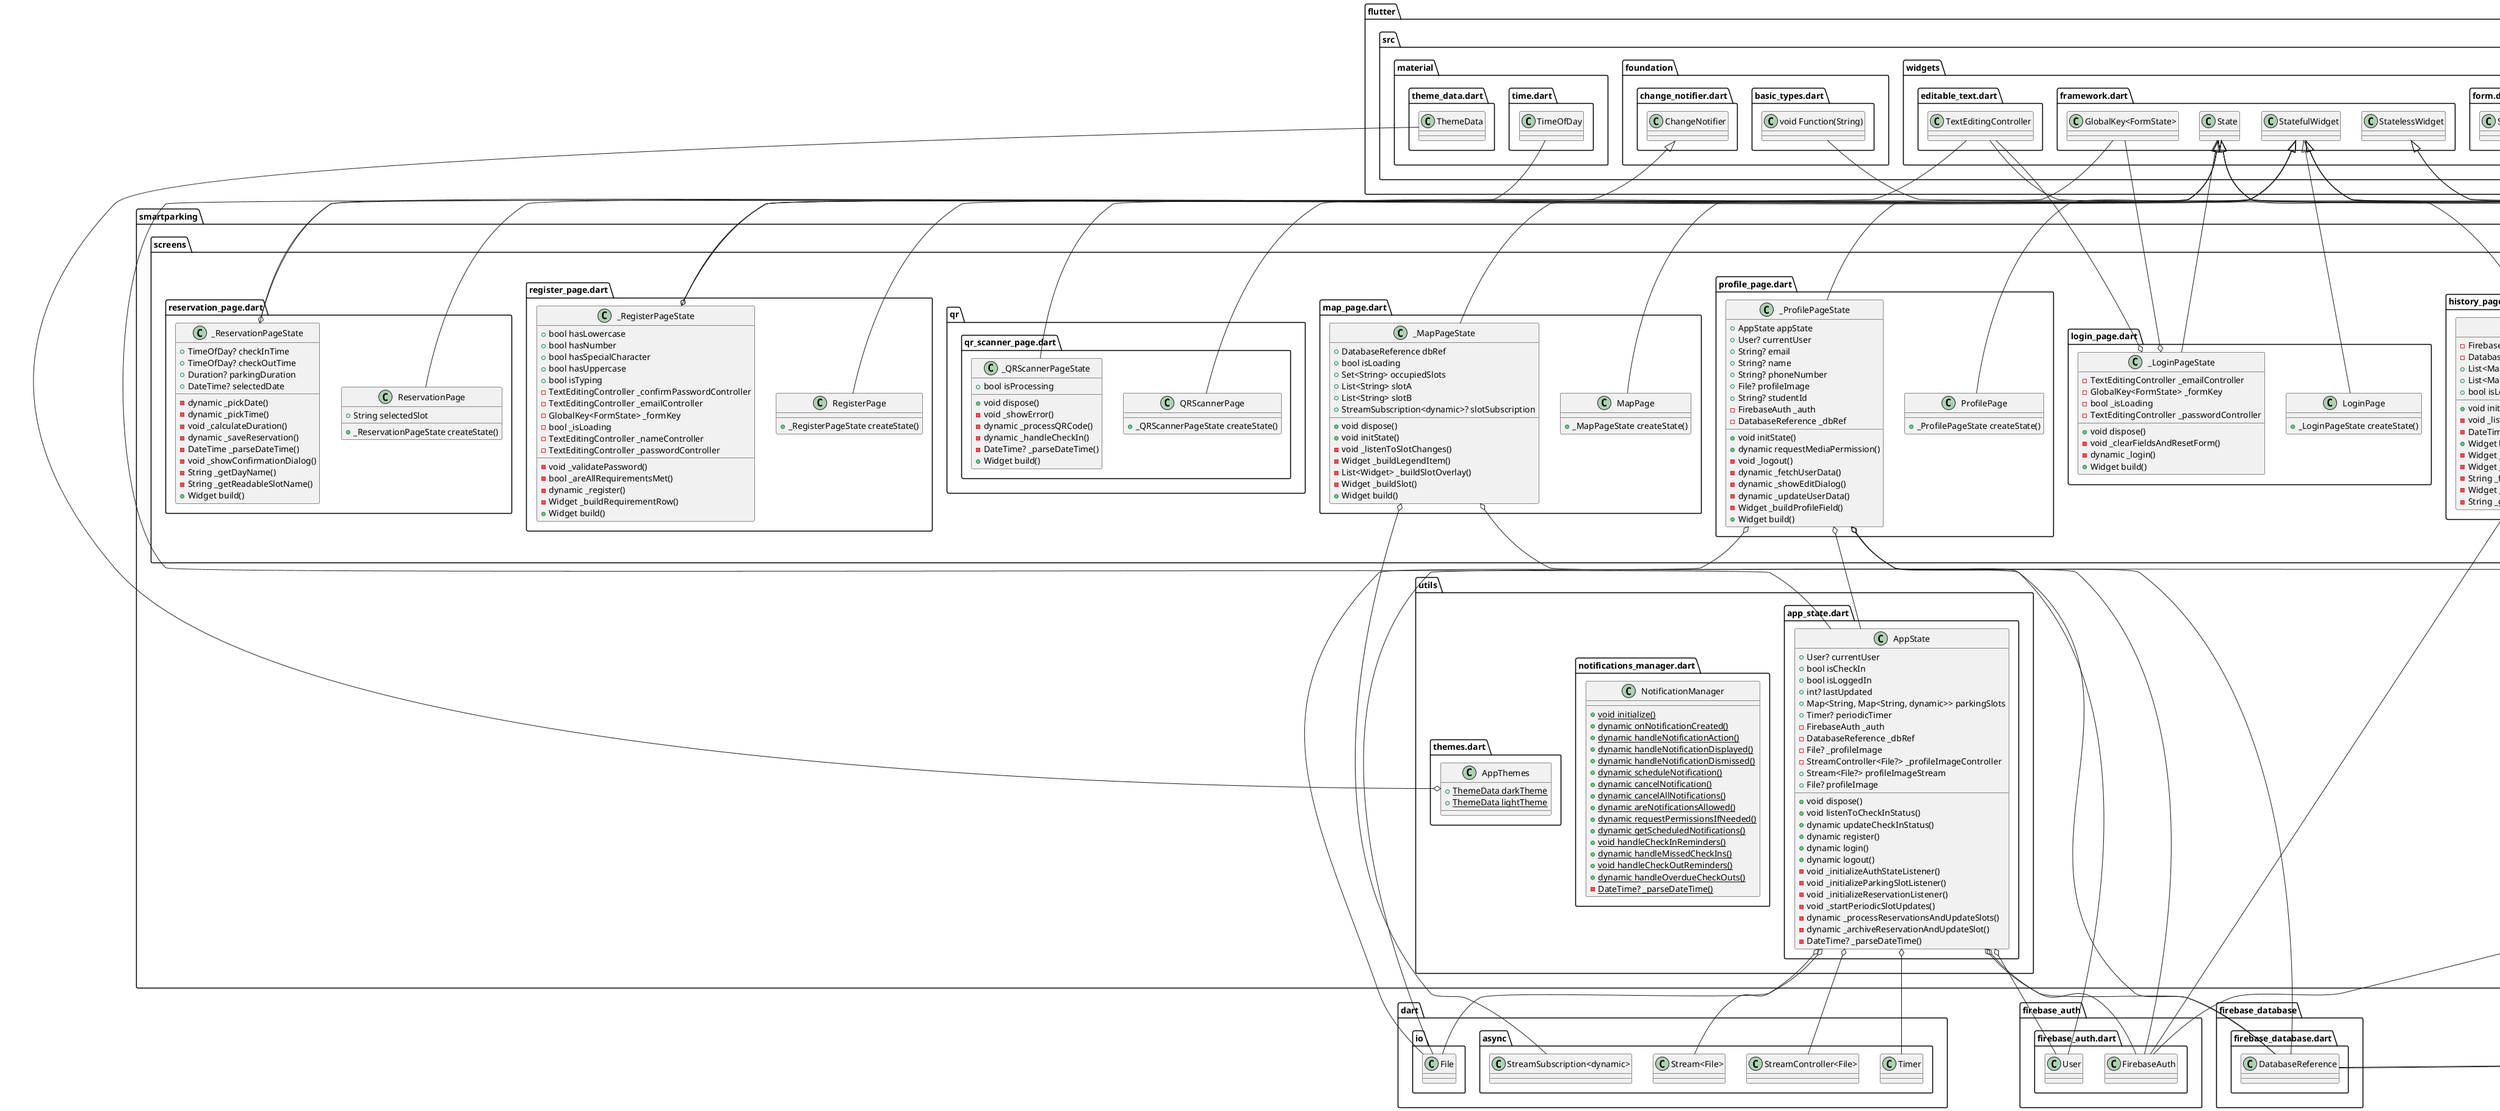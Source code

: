 @startuml
set namespaceSeparator ::

class "smartparking::firebase_options.dart::DefaultFirebaseOptions" {
  {static} +FirebaseOptions android
  {static} +FirebaseOptions currentPlatform
}

"smartparking::firebase_options.dart::DefaultFirebaseOptions" o-- "firebase_core_platform_interface::firebase_core_platform_interface.dart::FirebaseOptions"

class "smartparking::main.dart::SmartParkingApp" {
  +Widget build()
}

"flutter::src::widgets::framework.dart::StatelessWidget" <|-- "smartparking::main.dart::SmartParkingApp"

class "smartparking::models::slot_layout_config.dart::SlotLayoutConfig" {
  +double topOffset
  +double leftShiftFactor
  +double distanceReductionFactor
  +double horizontalSpacingFactor
  +double buttonReductionFactor
}

class "smartparking::screens::active_reservations_page.dart::ActiveReservationsPage" {
  +_ActiveReservationsPageState createState()
}

"flutter::src::widgets::framework.dart::StatefulWidget" <|-- "smartparking::screens::active_reservations_page.dart::ActiveReservationsPage"

class "smartparking::screens::active_reservations_page.dart::_ActiveReservationsPageState" {
  +bool isLoading
  +Map<String, dynamic>? regularCheckIn
  +List<Map<String, dynamic>> reservations
  -FirebaseAuth _auth
  -DatabaseReference _dbRef
  +void initState()
  -void _listenToReservations()
  -dynamic _showExtendDialog()
  -dynamic _isSlotAvailable()
  -void _listenToRegularCheckIn()
  -dynamic _extendReservation()
  -dynamic _checkReservationConflict()
  -dynamic _cancelReservation()
  -DateTime? _parseDateTime()
  -Widget _buildReservationCard()
  +Widget build()
}

"smartparking::screens::active_reservations_page.dart::_ActiveReservationsPageState" o-- "firebase_auth::firebase_auth.dart::FirebaseAuth"
"smartparking::screens::active_reservations_page.dart::_ActiveReservationsPageState" o-- "firebase_database::firebase_database.dart::DatabaseReference"
"flutter::src::widgets::framework.dart::State" <|-- "smartparking::screens::active_reservations_page.dart::_ActiveReservationsPageState"

class "smartparking::screens::dashboard_page.dart::DashboardPage" {
  +_DashboardPageState createState()
}

"flutter::src::widgets::framework.dart::StatefulWidget" <|-- "smartparking::screens::dashboard_page.dart::DashboardPage"

class "smartparking::screens::dashboard_page.dart::_DashboardPageState" {
  +Map<String, dynamic>? activeReservation
  +int availableSlots
  +String? firstName
  +int occupiedSlots
  +File? profileImage
  +bool showNotification
  +int totalSlots
  +void initState()
  -void _listenToUserName()
  -void _listenToUserInfo()
  -dynamic _loadProfileImage()
  -void _listenToActiveReservation()
  -void _listenToSlotData()
  -bool _shouldShowNotification()
  -Widget _buildNotificationBanner()
  -String _getReadableSlotName()
  -DateTime? _parseDateTime()
  -Widget _buildMetricCard()
  +Widget build()
}

"smartparking::screens::dashboard_page.dart::_DashboardPageState" o-- "dart::io::File"
"flutter::src::widgets::framework.dart::State" <|-- "smartparking::screens::dashboard_page.dart::_DashboardPageState"

class "smartparking::screens::history_page.dart::HistoryPage" {
  +_HistoryPageState createState()
}

"flutter::src::widgets::framework.dart::StatefulWidget" <|-- "smartparking::screens::history_page.dart::HistoryPage"

class "smartparking::screens::history_page.dart::_HistoryPageState" {
  -FirebaseAuth _auth
  -DatabaseReference _dbRef
  +List<Map<String, dynamic>> reservationHistory
  +List<Map<String, dynamic>> regularCheckOutHistory
  +bool isLoading
  +void initState()
  -void _listenToHistory()
  -DateTime? _parseDateTime()
  +Widget build()
  -Widget _buildReservationCard()
  -Widget _buildRegularCheckOutCard()
  -String _formatDateTime()
  -Widget _buildStatusTag()
  -String _getReadableSlotName()
}

"smartparking::screens::history_page.dart::_HistoryPageState" o-- "firebase_auth::firebase_auth.dart::FirebaseAuth"
"smartparking::screens::history_page.dart::_HistoryPageState" o-- "firebase_database::firebase_database.dart::DatabaseReference"
"flutter::src::widgets::framework.dart::State" <|-- "smartparking::screens::history_page.dart::_HistoryPageState"

class "smartparking::screens::login_page.dart::LoginPage" {
  +_LoginPageState createState()
}

"flutter::src::widgets::framework.dart::StatefulWidget" <|-- "smartparking::screens::login_page.dart::LoginPage"

class "smartparking::screens::login_page.dart::_LoginPageState" {
  -TextEditingController _emailController
  -GlobalKey<FormState> _formKey
  -bool _isLoading
  -TextEditingController _passwordController
  +void dispose()
  -void _clearFieldsAndResetForm()
  -dynamic _login()
  +Widget build()
}

"smartparking::screens::login_page.dart::_LoginPageState" o-- "flutter::src::widgets::editable_text.dart::TextEditingController"
"smartparking::screens::login_page.dart::_LoginPageState" o-- "flutter::src::widgets::framework.dart::GlobalKey<FormState>"
"flutter::src::widgets::framework.dart::State" <|-- "smartparking::screens::login_page.dart::_LoginPageState"

class "smartparking::screens::map_page.dart::MapPage" {
  +_MapPageState createState()
}

"flutter::src::widgets::framework.dart::StatefulWidget" <|-- "smartparking::screens::map_page.dart::MapPage"

class "smartparking::screens::map_page.dart::_MapPageState" {
  +DatabaseReference dbRef
  +bool isLoading
  +Set<String> occupiedSlots
  +List<String> slotA
  +List<String> slotB
  +StreamSubscription<dynamic>? slotSubscription
  +void dispose()
  +void initState()
  -void _listenToSlotChanges()
  -Widget _buildLegendItem()
  -List<Widget> _buildSlotOverlay()
  -Widget _buildSlot()
  +Widget build()
}

"smartparking::screens::map_page.dart::_MapPageState" o-- "firebase_database::firebase_database.dart::DatabaseReference"
"smartparking::screens::map_page.dart::_MapPageState" o-- "dart::async::StreamSubscription<dynamic>"
"flutter::src::widgets::framework.dart::State" <|-- "smartparking::screens::map_page.dart::_MapPageState"

class "smartparking::screens::profile_page.dart::ProfilePage" {
  +_ProfilePageState createState()
}

"flutter::src::widgets::framework.dart::StatefulWidget" <|-- "smartparking::screens::profile_page.dart::ProfilePage"

class "smartparking::screens::profile_page.dart::_ProfilePageState" {
  +AppState appState
  +User? currentUser
  +String? email
  +String? name
  +String? phoneNumber
  +File? profileImage
  +String? studentId
  -FirebaseAuth _auth
  -DatabaseReference _dbRef
  +void initState()
  +dynamic requestMediaPermission()
  -void _logout()
  -dynamic _fetchUserData()
  -dynamic _showEditDialog()
  -dynamic _updateUserData()
  -Widget _buildProfileField()
  +Widget build()
}

"smartparking::screens::profile_page.dart::_ProfilePageState" o-- "smartparking::utils::app_state.dart::AppState"
"smartparking::screens::profile_page.dart::_ProfilePageState" o-- "firebase_auth::firebase_auth.dart::User"
"smartparking::screens::profile_page.dart::_ProfilePageState" o-- "dart::io::File"
"smartparking::screens::profile_page.dart::_ProfilePageState" o-- "firebase_auth::firebase_auth.dart::FirebaseAuth"
"smartparking::screens::profile_page.dart::_ProfilePageState" o-- "firebase_database::firebase_database.dart::DatabaseReference"
"flutter::src::widgets::framework.dart::State" <|-- "smartparking::screens::profile_page.dart::_ProfilePageState"

class "smartparking::screens::qr::qr_scanner_page.dart::QRScannerPage" {
  +_QRScannerPageState createState()
}

"flutter::src::widgets::framework.dart::StatefulWidget" <|-- "smartparking::screens::qr::qr_scanner_page.dart::QRScannerPage"

class "smartparking::screens::qr::qr_scanner_page.dart::_QRScannerPageState" {
  +bool isProcessing
  +void dispose()
  -void _showError()
  -dynamic _processQRCode()
  -dynamic _handleCheckIn()
  -DateTime? _parseDateTime()
  +Widget build()
}

"flutter::src::widgets::framework.dart::State" <|-- "smartparking::screens::qr::qr_scanner_page.dart::_QRScannerPageState"

class "smartparking::screens::register_page.dart::RegisterPage" {
  +_RegisterPageState createState()
}

"flutter::src::widgets::framework.dart::StatefulWidget" <|-- "smartparking::screens::register_page.dart::RegisterPage"

class "smartparking::screens::register_page.dart::_RegisterPageState" {
  +bool hasLowercase
  +bool hasNumber
  +bool hasSpecialCharacter
  +bool hasUppercase
  +bool isTyping
  -TextEditingController _confirmPasswordController
  -TextEditingController _emailController
  -GlobalKey<FormState> _formKey
  -bool _isLoading
  -TextEditingController _nameController
  -TextEditingController _passwordController
  -void _validatePassword()
  -bool _areAllRequirementsMet()
  -dynamic _register()
  -Widget _buildRequirementRow()
  +Widget build()
}

"smartparking::screens::register_page.dart::_RegisterPageState" o-- "flutter::src::widgets::editable_text.dart::TextEditingController"
"smartparking::screens::register_page.dart::_RegisterPageState" o-- "flutter::src::widgets::framework.dart::GlobalKey<FormState>"
"flutter::src::widgets::framework.dart::State" <|-- "smartparking::screens::register_page.dart::_RegisterPageState"

class "smartparking::screens::reservation_page.dart::ReservationPage" {
  +String selectedSlot
  +_ReservationPageState createState()
}

"flutter::src::widgets::framework.dart::StatefulWidget" <|-- "smartparking::screens::reservation_page.dart::ReservationPage"

class "smartparking::screens::reservation_page.dart::_ReservationPageState" {
  +TimeOfDay? checkInTime
  +TimeOfDay? checkOutTime
  +Duration? parkingDuration
  +DateTime? selectedDate
  -dynamic _pickDate()
  -dynamic _pickTime()
  -void _calculateDuration()
  -dynamic _saveReservation()
  -DateTime _parseDateTime()
  -void _showConfirmationDialog()
  -String _getDayName()
  -String _getReadableSlotName()
  +Widget build()
}

"smartparking::screens::reservation_page.dart::_ReservationPageState" o-- "flutter::src::material::time.dart::TimeOfDay"
"flutter::src::widgets::framework.dart::State" <|-- "smartparking::screens::reservation_page.dart::_ReservationPageState"

class "smartparking::utils::app_state.dart::AppState" {
  +User? currentUser
  +bool isCheckIn
  +bool isLoggedIn
  +int? lastUpdated
  +Map<String, Map<String, dynamic>> parkingSlots
  +Timer? periodicTimer
  -FirebaseAuth _auth
  -DatabaseReference _dbRef
  -File? _profileImage
  -StreamController<File?> _profileImageController
  +Stream<File?> profileImageStream
  +File? profileImage
  +void dispose()
  +void listenToCheckInStatus()
  +dynamic updateCheckInStatus()
  +dynamic register()
  +dynamic login()
  +dynamic logout()
  -void _initializeAuthStateListener()
  -void _initializeParkingSlotListener()
  -void _initializeReservationListener()
  -void _startPeriodicSlotUpdates()
  -dynamic _processReservationsAndUpdateSlots()
  -dynamic _archiveReservationAndUpdateSlot()
  -DateTime? _parseDateTime()
}

"smartparking::utils::app_state.dart::AppState" o-- "firebase_auth::firebase_auth.dart::User"
"smartparking::utils::app_state.dart::AppState" o-- "dart::async::Timer"
"smartparking::utils::app_state.dart::AppState" o-- "firebase_auth::firebase_auth.dart::FirebaseAuth"
"smartparking::utils::app_state.dart::AppState" o-- "firebase_database::firebase_database.dart::DatabaseReference"
"smartparking::utils::app_state.dart::AppState" o-- "dart::io::File"
"smartparking::utils::app_state.dart::AppState" o-- "dart::async::StreamController<File>"
"smartparking::utils::app_state.dart::AppState" o-- "dart::async::Stream<File>"
"flutter::src::foundation::change_notifier.dart::ChangeNotifier" <|-- "smartparking::utils::app_state.dart::AppState"

class "smartparking::utils::notifications_manager.dart::NotificationManager" {
  {static} +void initialize()
  {static} +dynamic onNotificationCreated()
  {static} +dynamic handleNotificationAction()
  {static} +dynamic handleNotificationDisplayed()
  {static} +dynamic handleNotificationDismissed()
  {static} +dynamic scheduleNotification()
  {static} +dynamic cancelNotification()
  {static} +dynamic cancelAllNotifications()
  {static} +dynamic areNotificationsAllowed()
  {static} +dynamic requestPermissionsIfNeeded()
  {static} +dynamic getScheduledNotifications()
  {static} +void handleCheckInReminders()
  {static} +dynamic handleMissedCheckIns()
  {static} +void handleCheckOutReminders()
  {static} +dynamic handleOverdueCheckOuts()
  {static} -DateTime? _parseDateTime()
}

class "smartparking::utils::themes.dart::AppThemes" {
  {static} +ThemeData darkTheme
  {static} +ThemeData lightTheme
}

"smartparking::utils::themes.dart::AppThemes" o-- "flutter::src::material::theme_data.dart::ThemeData"

class "smartparking::widgets::navigation_bar.dart::NavigationBar" {
  +int currentIndex
  +dynamic Function(int) onTap
  -Widget _buildDynamicButton()
  -void _showCheckOutConfirmation()
  -dynamic _performCheckOut()
  +Widget build()
}

"smartparking::widgets::navigation_bar.dart::NavigationBar" o-- "null::dynamic Function(int)"
"flutter::src::widgets::framework.dart::StatelessWidget" <|-- "smartparking::widgets::navigation_bar.dart::NavigationBar"

class "smartparking::widgets::password_field.dart::PasswordField" {
  +TextEditingController controller
  +String labelText
  +void Function(String)? onChanged
  +String? Function(String?)? validator
  +_PasswordFieldState createState()
}

"smartparking::widgets::password_field.dart::PasswordField" o-- "flutter::src::widgets::editable_text.dart::TextEditingController"
"smartparking::widgets::password_field.dart::PasswordField" o-- "flutter::src::foundation::basic_types.dart::void Function(String)"
"smartparking::widgets::password_field.dart::PasswordField" o-- "flutter::src::widgets::form.dart::String Function(String)"
"flutter::src::widgets::framework.dart::StatefulWidget" <|-- "smartparking::widgets::password_field.dart::PasswordField"

class "smartparking::widgets::password_field.dart::_PasswordFieldState" {
  -bool _obscureText
  -void _toggleVisibility()
  +Widget build()
}

"flutter::src::widgets::framework.dart::State" <|-- "smartparking::widgets::password_field.dart::_PasswordFieldState"


@enduml